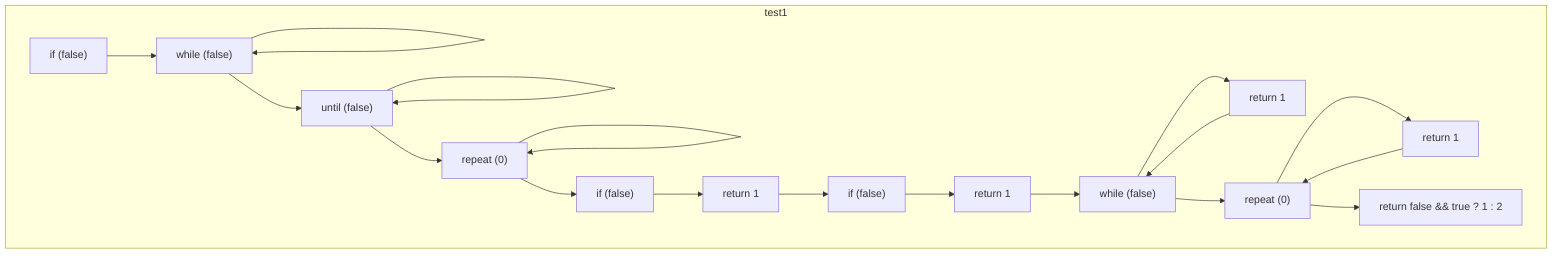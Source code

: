 graph TD
subgraph test1
    test1_68["if (false)"]
    test1_69["while (false)"]
    test1_70["until (false)"]
    test1_71["repeat (0)"]
    test1_72["if (false)"]
    test1_73["return 1"]:::exitNode
    test1_74["if (false)"]
    test1_75["return 1"]:::exitNode
    test1_76["while (false)"]
    test1_77["return 1"]:::exitNode
    test1_78["repeat (0)"]
    test1_79["return 1"]:::exitNode
    test1_80["return false && true ? 1 : 2"]:::exitNode
    test1_68 --> test1_69
    test1_69 --> test1_69
    test1_69 --> test1_70
    test1_70 --> test1_70
    test1_70 --> test1_71
    test1_71 --> test1_71
    test1_71 --> test1_72
    test1_72 --> test1_73
    test1_73 --> test1_74
    test1_74 --> test1_75
    test1_75 --> test1_76
    test1_76 --> test1_77
    test1_77 --> test1_76
    test1_76 --> test1_78
    test1_78 --> test1_79
    test1_79 --> test1_78
    test1_78 --> test1_80
end